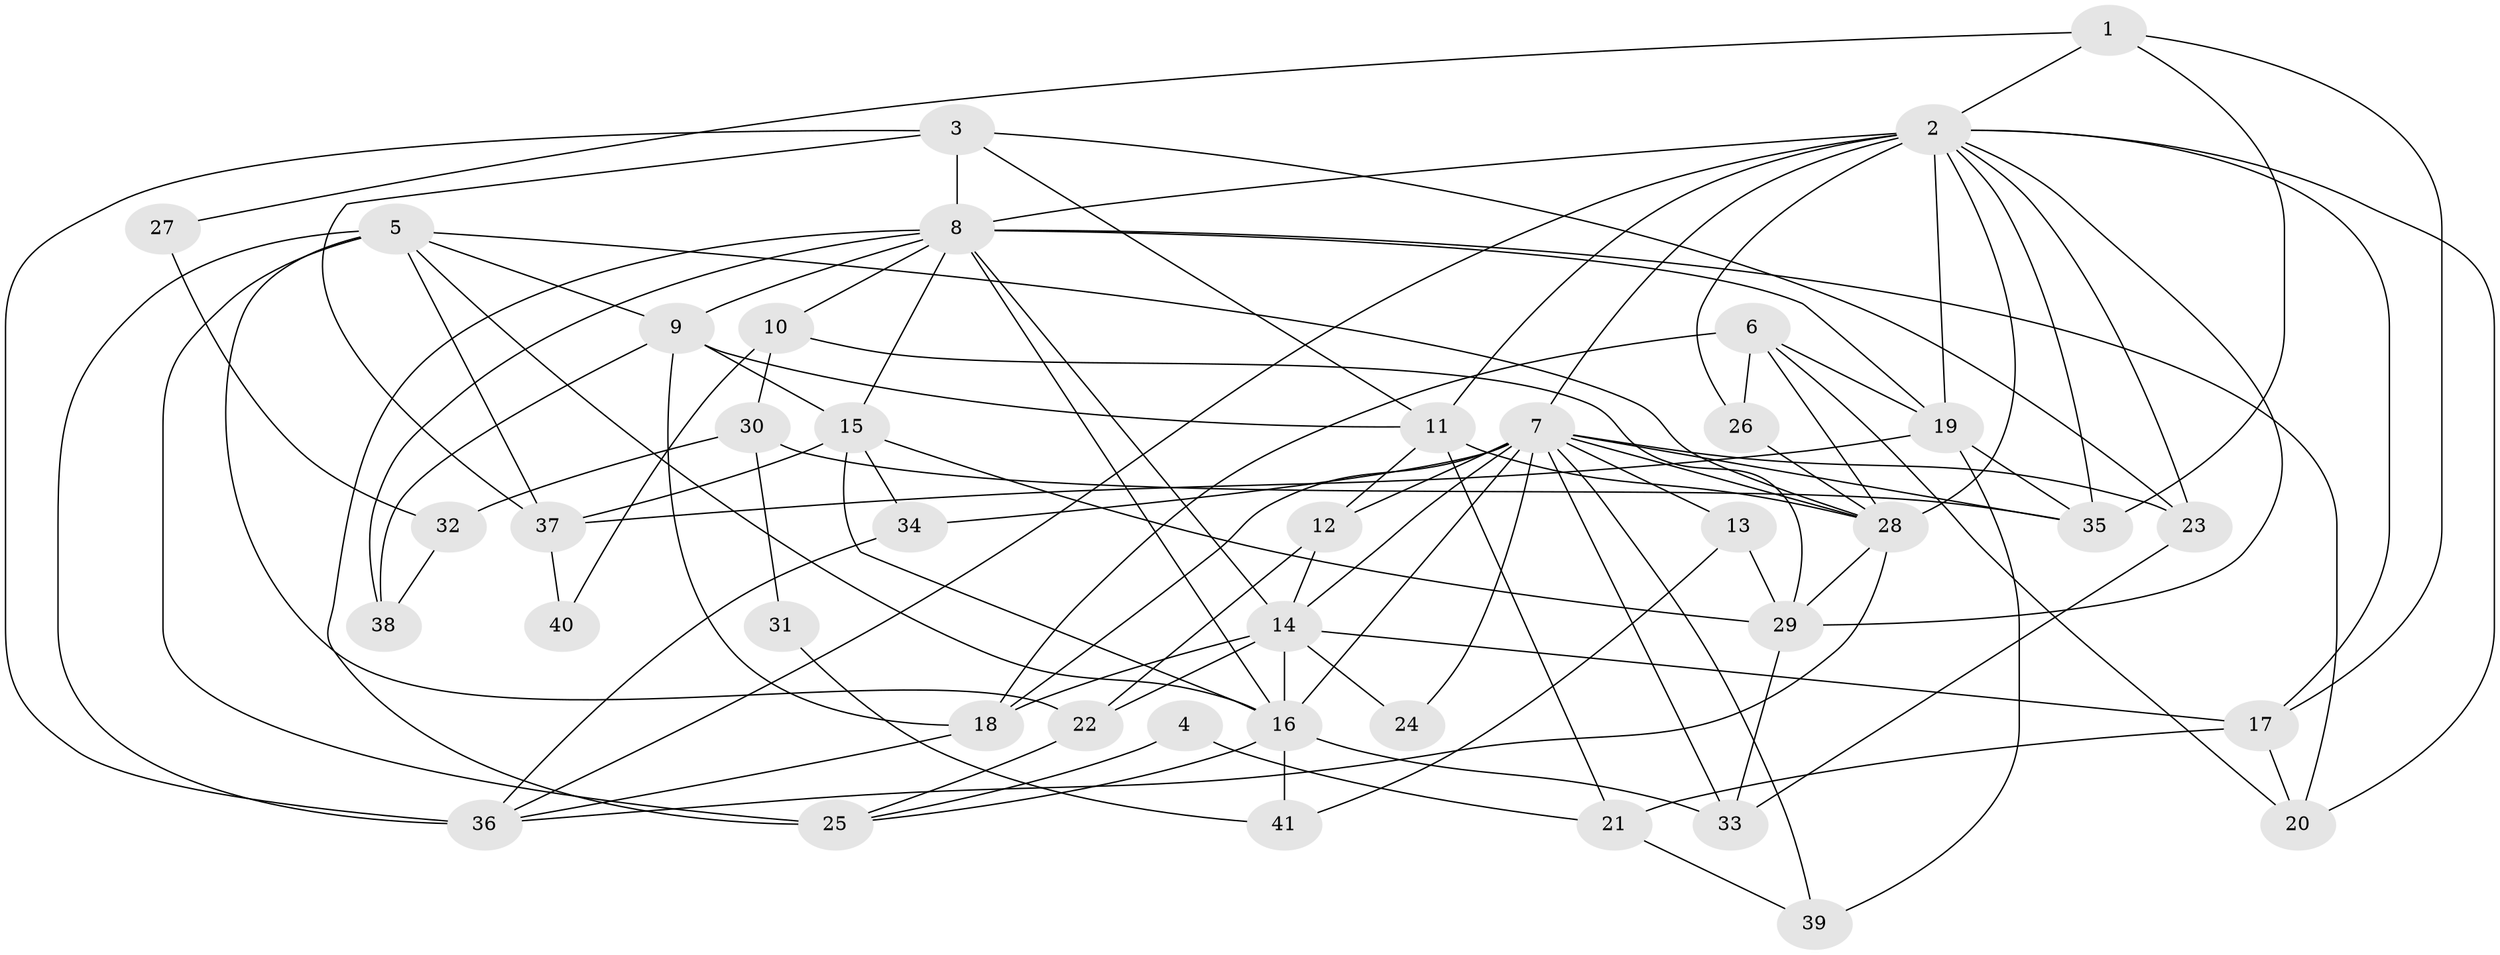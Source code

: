 // original degree distribution, {4: 0.3048780487804878, 6: 0.07317073170731707, 5: 0.25609756097560976, 2: 0.13414634146341464, 3: 0.2073170731707317, 7: 0.024390243902439025}
// Generated by graph-tools (version 1.1) at 2025/50/03/04/25 22:50:45]
// undirected, 41 vertices, 103 edges
graph export_dot {
  node [color=gray90,style=filled];
  1;
  2;
  3;
  4;
  5;
  6;
  7;
  8;
  9;
  10;
  11;
  12;
  13;
  14;
  15;
  16;
  17;
  18;
  19;
  20;
  21;
  22;
  23;
  24;
  25;
  26;
  27;
  28;
  29;
  30;
  31;
  32;
  33;
  34;
  35;
  36;
  37;
  38;
  39;
  40;
  41;
  1 -- 2 [weight=1.0];
  1 -- 17 [weight=1.0];
  1 -- 27 [weight=1.0];
  1 -- 35 [weight=1.0];
  2 -- 7 [weight=3.0];
  2 -- 8 [weight=2.0];
  2 -- 11 [weight=1.0];
  2 -- 17 [weight=1.0];
  2 -- 19 [weight=1.0];
  2 -- 20 [weight=1.0];
  2 -- 23 [weight=1.0];
  2 -- 26 [weight=1.0];
  2 -- 28 [weight=2.0];
  2 -- 29 [weight=1.0];
  2 -- 35 [weight=1.0];
  2 -- 36 [weight=1.0];
  3 -- 8 [weight=1.0];
  3 -- 11 [weight=1.0];
  3 -- 23 [weight=1.0];
  3 -- 36 [weight=1.0];
  3 -- 37 [weight=1.0];
  4 -- 21 [weight=1.0];
  4 -- 25 [weight=1.0];
  5 -- 9 [weight=1.0];
  5 -- 16 [weight=1.0];
  5 -- 22 [weight=1.0];
  5 -- 25 [weight=2.0];
  5 -- 28 [weight=1.0];
  5 -- 36 [weight=1.0];
  5 -- 37 [weight=1.0];
  6 -- 18 [weight=1.0];
  6 -- 19 [weight=1.0];
  6 -- 20 [weight=1.0];
  6 -- 26 [weight=1.0];
  6 -- 28 [weight=1.0];
  7 -- 12 [weight=1.0];
  7 -- 13 [weight=1.0];
  7 -- 14 [weight=1.0];
  7 -- 16 [weight=1.0];
  7 -- 18 [weight=1.0];
  7 -- 23 [weight=1.0];
  7 -- 24 [weight=1.0];
  7 -- 28 [weight=1.0];
  7 -- 33 [weight=1.0];
  7 -- 34 [weight=1.0];
  7 -- 35 [weight=2.0];
  7 -- 39 [weight=1.0];
  8 -- 9 [weight=1.0];
  8 -- 10 [weight=1.0];
  8 -- 14 [weight=1.0];
  8 -- 15 [weight=1.0];
  8 -- 16 [weight=1.0];
  8 -- 19 [weight=1.0];
  8 -- 20 [weight=1.0];
  8 -- 25 [weight=1.0];
  8 -- 38 [weight=1.0];
  9 -- 11 [weight=1.0];
  9 -- 15 [weight=2.0];
  9 -- 18 [weight=1.0];
  9 -- 38 [weight=2.0];
  10 -- 29 [weight=1.0];
  10 -- 30 [weight=1.0];
  10 -- 40 [weight=1.0];
  11 -- 12 [weight=1.0];
  11 -- 21 [weight=1.0];
  11 -- 28 [weight=3.0];
  12 -- 14 [weight=2.0];
  12 -- 22 [weight=1.0];
  13 -- 29 [weight=1.0];
  13 -- 41 [weight=1.0];
  14 -- 16 [weight=1.0];
  14 -- 17 [weight=1.0];
  14 -- 18 [weight=2.0];
  14 -- 22 [weight=2.0];
  14 -- 24 [weight=1.0];
  15 -- 16 [weight=2.0];
  15 -- 29 [weight=1.0];
  15 -- 34 [weight=1.0];
  15 -- 37 [weight=1.0];
  16 -- 25 [weight=1.0];
  16 -- 33 [weight=1.0];
  16 -- 41 [weight=1.0];
  17 -- 20 [weight=1.0];
  17 -- 21 [weight=1.0];
  18 -- 36 [weight=1.0];
  19 -- 35 [weight=1.0];
  19 -- 37 [weight=1.0];
  19 -- 39 [weight=1.0];
  21 -- 39 [weight=1.0];
  22 -- 25 [weight=1.0];
  23 -- 33 [weight=1.0];
  26 -- 28 [weight=1.0];
  27 -- 32 [weight=1.0];
  28 -- 29 [weight=2.0];
  28 -- 36 [weight=1.0];
  29 -- 33 [weight=1.0];
  30 -- 31 [weight=1.0];
  30 -- 32 [weight=1.0];
  30 -- 35 [weight=1.0];
  31 -- 41 [weight=1.0];
  32 -- 38 [weight=1.0];
  34 -- 36 [weight=1.0];
  37 -- 40 [weight=1.0];
}
